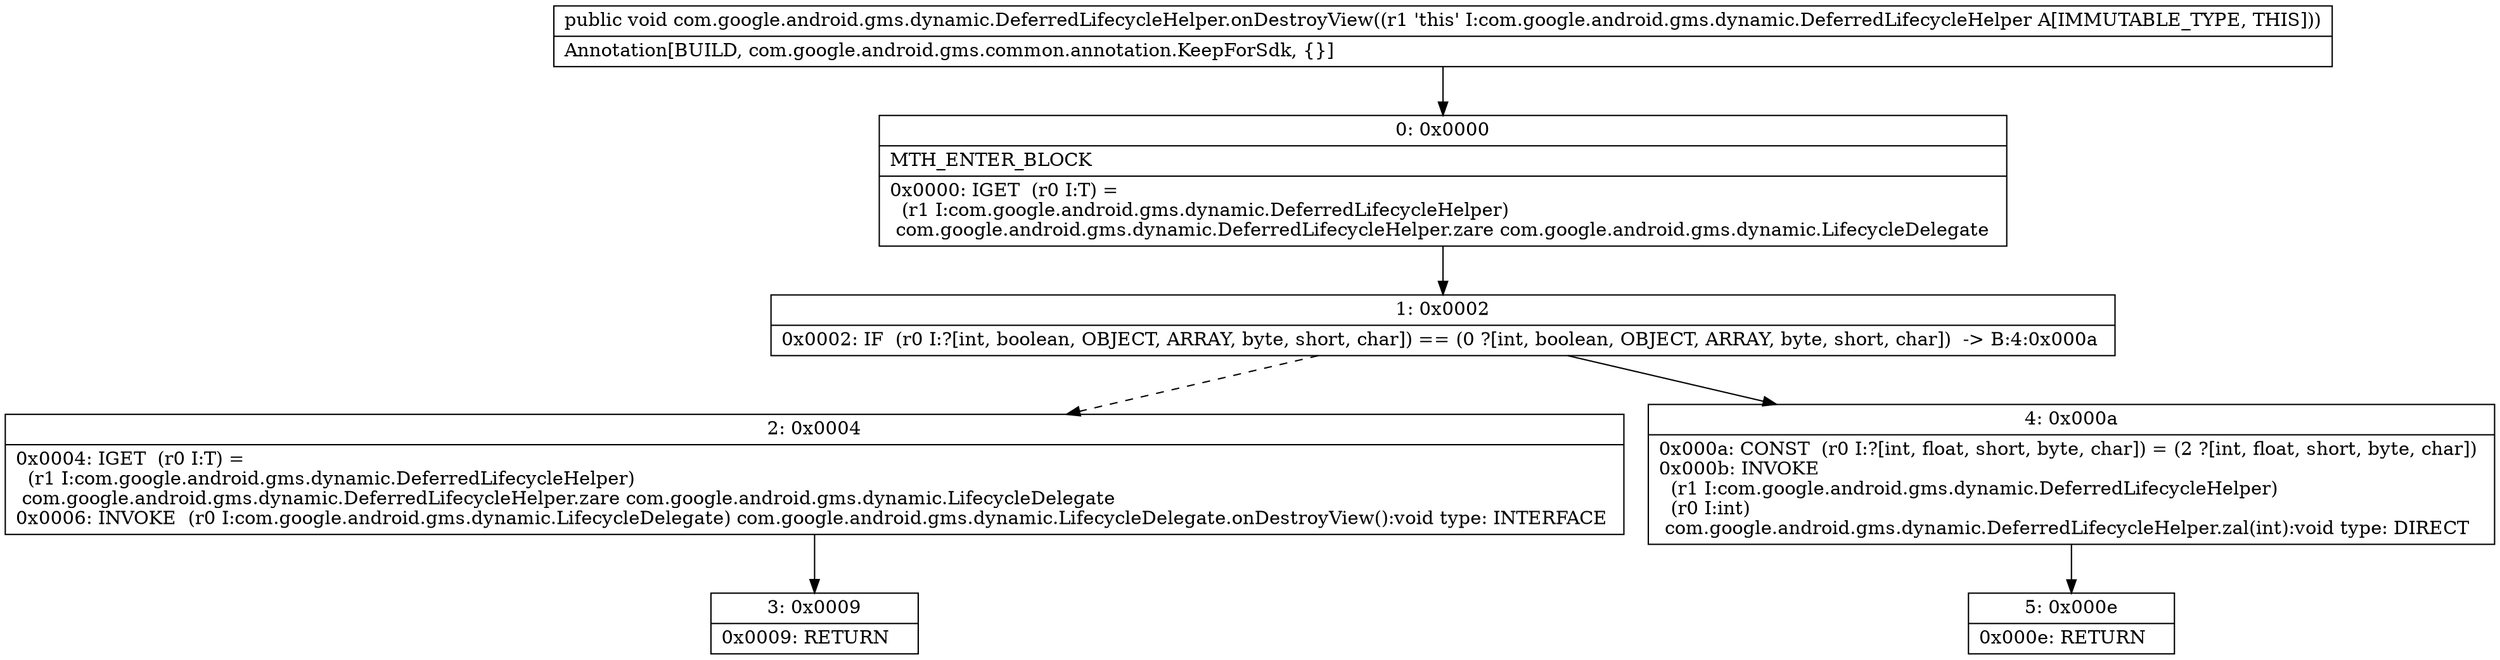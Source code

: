 digraph "CFG forcom.google.android.gms.dynamic.DeferredLifecycleHelper.onDestroyView()V" {
Node_0 [shape=record,label="{0\:\ 0x0000|MTH_ENTER_BLOCK\l|0x0000: IGET  (r0 I:T) = \l  (r1 I:com.google.android.gms.dynamic.DeferredLifecycleHelper)\l com.google.android.gms.dynamic.DeferredLifecycleHelper.zare com.google.android.gms.dynamic.LifecycleDelegate \l}"];
Node_1 [shape=record,label="{1\:\ 0x0002|0x0002: IF  (r0 I:?[int, boolean, OBJECT, ARRAY, byte, short, char]) == (0 ?[int, boolean, OBJECT, ARRAY, byte, short, char])  \-\> B:4:0x000a \l}"];
Node_2 [shape=record,label="{2\:\ 0x0004|0x0004: IGET  (r0 I:T) = \l  (r1 I:com.google.android.gms.dynamic.DeferredLifecycleHelper)\l com.google.android.gms.dynamic.DeferredLifecycleHelper.zare com.google.android.gms.dynamic.LifecycleDelegate \l0x0006: INVOKE  (r0 I:com.google.android.gms.dynamic.LifecycleDelegate) com.google.android.gms.dynamic.LifecycleDelegate.onDestroyView():void type: INTERFACE \l}"];
Node_3 [shape=record,label="{3\:\ 0x0009|0x0009: RETURN   \l}"];
Node_4 [shape=record,label="{4\:\ 0x000a|0x000a: CONST  (r0 I:?[int, float, short, byte, char]) = (2 ?[int, float, short, byte, char]) \l0x000b: INVOKE  \l  (r1 I:com.google.android.gms.dynamic.DeferredLifecycleHelper)\l  (r0 I:int)\l com.google.android.gms.dynamic.DeferredLifecycleHelper.zal(int):void type: DIRECT \l}"];
Node_5 [shape=record,label="{5\:\ 0x000e|0x000e: RETURN   \l}"];
MethodNode[shape=record,label="{public void com.google.android.gms.dynamic.DeferredLifecycleHelper.onDestroyView((r1 'this' I:com.google.android.gms.dynamic.DeferredLifecycleHelper A[IMMUTABLE_TYPE, THIS]))  | Annotation[BUILD, com.google.android.gms.common.annotation.KeepForSdk, \{\}]\l}"];
MethodNode -> Node_0;
Node_0 -> Node_1;
Node_1 -> Node_2[style=dashed];
Node_1 -> Node_4;
Node_2 -> Node_3;
Node_4 -> Node_5;
}

